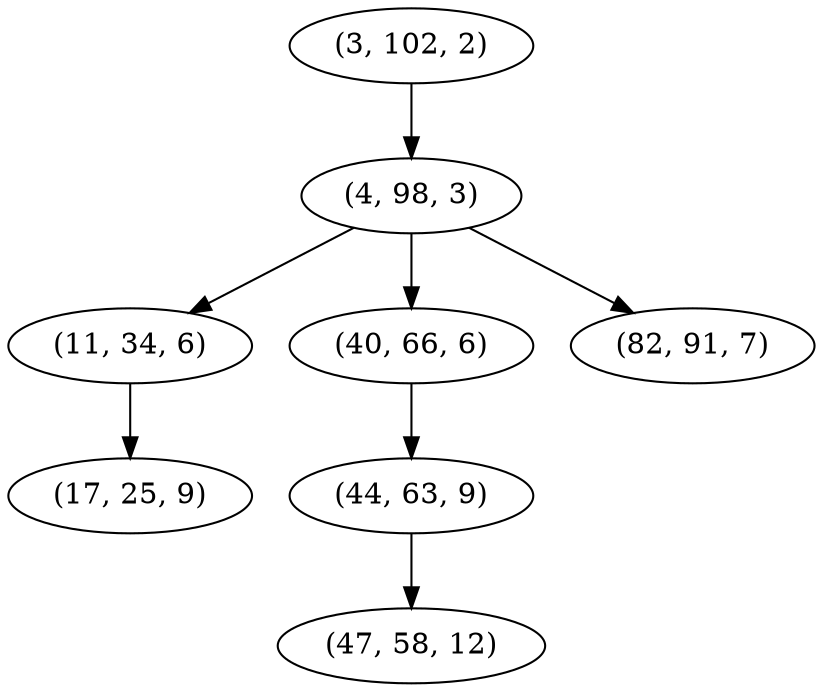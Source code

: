 digraph tree {
    "(3, 102, 2)";
    "(4, 98, 3)";
    "(11, 34, 6)";
    "(17, 25, 9)";
    "(40, 66, 6)";
    "(44, 63, 9)";
    "(47, 58, 12)";
    "(82, 91, 7)";
    "(3, 102, 2)" -> "(4, 98, 3)";
    "(4, 98, 3)" -> "(11, 34, 6)";
    "(4, 98, 3)" -> "(40, 66, 6)";
    "(4, 98, 3)" -> "(82, 91, 7)";
    "(11, 34, 6)" -> "(17, 25, 9)";
    "(40, 66, 6)" -> "(44, 63, 9)";
    "(44, 63, 9)" -> "(47, 58, 12)";
}
